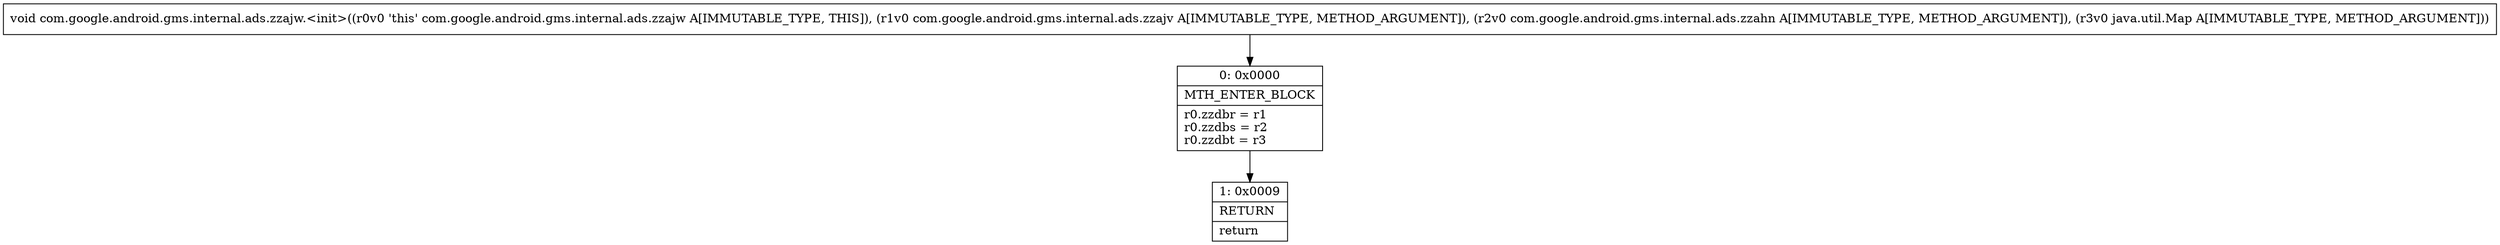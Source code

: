 digraph "CFG forcom.google.android.gms.internal.ads.zzajw.\<init\>(Lcom\/google\/android\/gms\/internal\/ads\/zzajv;Lcom\/google\/android\/gms\/internal\/ads\/zzahn;Ljava\/util\/Map;)V" {
Node_0 [shape=record,label="{0\:\ 0x0000|MTH_ENTER_BLOCK\l|r0.zzdbr = r1\lr0.zzdbs = r2\lr0.zzdbt = r3\l}"];
Node_1 [shape=record,label="{1\:\ 0x0009|RETURN\l|return\l}"];
MethodNode[shape=record,label="{void com.google.android.gms.internal.ads.zzajw.\<init\>((r0v0 'this' com.google.android.gms.internal.ads.zzajw A[IMMUTABLE_TYPE, THIS]), (r1v0 com.google.android.gms.internal.ads.zzajv A[IMMUTABLE_TYPE, METHOD_ARGUMENT]), (r2v0 com.google.android.gms.internal.ads.zzahn A[IMMUTABLE_TYPE, METHOD_ARGUMENT]), (r3v0 java.util.Map A[IMMUTABLE_TYPE, METHOD_ARGUMENT])) }"];
MethodNode -> Node_0;
Node_0 -> Node_1;
}

